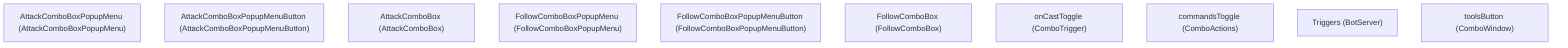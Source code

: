 graph TD
    W0["AttackComboBoxPopupMenu (AttackComboBoxPopupMenu)"]
    W1["AttackComboBoxPopupMenuButton (AttackComboBoxPopupMenuButton)"]
    W2["AttackComboBox (AttackComboBox)"]
    W3["FollowComboBoxPopupMenu (FollowComboBoxPopupMenu)"]
    W4["FollowComboBoxPopupMenuButton (FollowComboBoxPopupMenuButton)"]
    W5["FollowComboBox (FollowComboBox)"]
    W6["onCastToggle (ComboTrigger)"]
    W7["commandsToggle (ComboActions)"]
    W8["Triggers (BotServer)"]
    W9["toolsButton (ComboWindow)"]